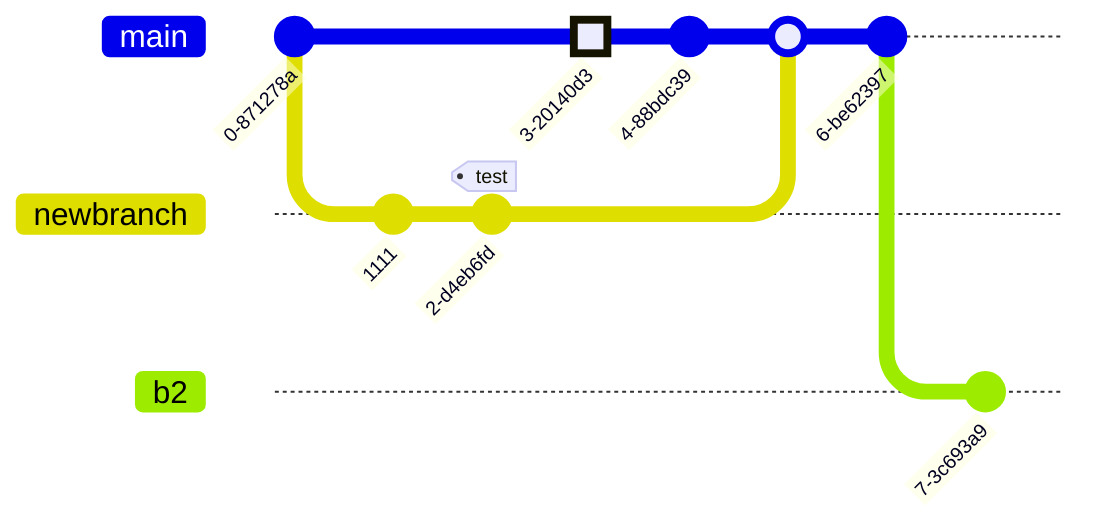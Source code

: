 gitGraph:
    commit "Ashish"
    branch newbranch
    checkout newbranch
    commit id:"1111"
    commit tag:"test"
    checkout main
    commit type: HIGHLIGHT
    commit
    merge newbranch
    commit
    branch b2
    commit